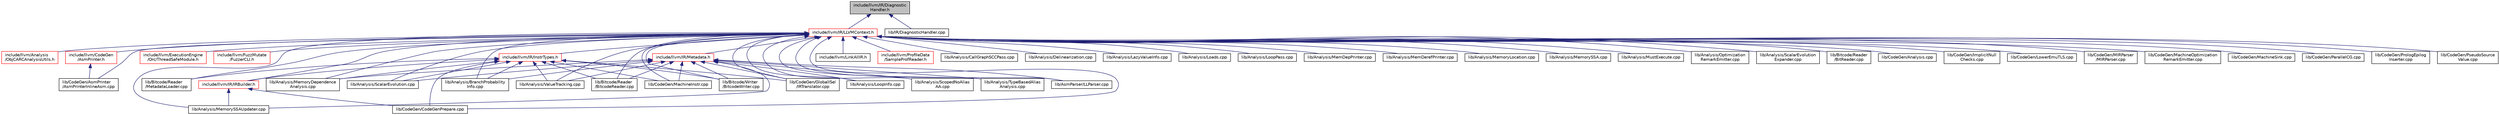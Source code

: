 digraph "include/llvm/IR/DiagnosticHandler.h"
{
 // LATEX_PDF_SIZE
  bgcolor="transparent";
  edge [fontname="Helvetica",fontsize="10",labelfontname="Helvetica",labelfontsize="10"];
  node [fontname="Helvetica",fontsize="10",shape="box"];
  Node1 [label="include/llvm/IR/Diagnostic\lHandler.h",height=0.2,width=0.4,color="black", fillcolor="grey75", style="filled", fontcolor="black",tooltip=" "];
  Node1 -> Node2 [dir="back",color="midnightblue",fontsize="10",style="solid",fontname="Helvetica"];
  Node2 [label="include/llvm/IR/LLVMContext.h",height=0.2,width=0.4,color="red",URL="$LLVMContext_8h.html",tooltip=" "];
  Node2 -> Node3 [dir="back",color="midnightblue",fontsize="10",style="solid",fontname="Helvetica"];
  Node3 [label="include/llvm/Analysis\l/ObjCARCAnalysisUtils.h",height=0.2,width=0.4,color="red",URL="$ObjCARCAnalysisUtils_8h.html",tooltip="This file defines common analysis utilities used by the ObjC ARC Optimizer."];
  Node2 -> Node16 [dir="back",color="midnightblue",fontsize="10",style="solid",fontname="Helvetica"];
  Node16 [label="include/llvm/CodeGen\l/AsmPrinter.h",height=0.2,width=0.4,color="red",URL="$AsmPrinter_8h.html",tooltip=" "];
  Node16 -> Node22 [dir="back",color="midnightblue",fontsize="10",style="solid",fontname="Helvetica"];
  Node22 [label="lib/CodeGen/AsmPrinter\l/AsmPrinterInlineAsm.cpp",height=0.2,width=0.4,color="black",URL="$AsmPrinterInlineAsm_8cpp.html",tooltip=" "];
  Node2 -> Node99 [dir="back",color="midnightblue",fontsize="10",style="solid",fontname="Helvetica"];
  Node99 [label="include/llvm/ExecutionEngine\l/Orc/ThreadSafeModule.h",height=0.2,width=0.4,color="red",URL="$ThreadSafeModule_8h.html",tooltip=" "];
  Node2 -> Node121 [dir="back",color="midnightblue",fontsize="10",style="solid",fontname="Helvetica"];
  Node121 [label="include/llvm/FuzzMutate\l/FuzzerCLI.h",height=0.2,width=0.4,color="red",URL="$FuzzerCLI_8h.html",tooltip=" "];
  Node2 -> Node123 [dir="back",color="midnightblue",fontsize="10",style="solid",fontname="Helvetica"];
  Node123 [label="include/llvm/IR/IRBuilder.h",height=0.2,width=0.4,color="red",URL="$IRBuilder_8h.html",tooltip=" "];
  Node123 -> Node836 [dir="back",color="midnightblue",fontsize="10",style="solid",fontname="Helvetica"];
  Node836 [label="lib/Analysis/MemorySSAUpdater.cpp",height=0.2,width=0.4,color="black",URL="$MemorySSAUpdater_8cpp.html",tooltip=" "];
  Node123 -> Node179 [dir="back",color="midnightblue",fontsize="10",style="solid",fontname="Helvetica"];
  Node179 [label="lib/CodeGen/CodeGenPrepare.cpp",height=0.2,width=0.4,color="black",URL="$CodeGenPrepare_8cpp.html",tooltip=" "];
  Node2 -> Node917 [dir="back",color="midnightblue",fontsize="10",style="solid",fontname="Helvetica"];
  Node917 [label="include/llvm/IR/InstrTypes.h",height=0.2,width=0.4,color="red",URL="$InstrTypes_8h.html",tooltip=" "];
  Node917 -> Node123 [dir="back",color="midnightblue",fontsize="10",style="solid",fontname="Helvetica"];
  Node917 -> Node1124 [dir="back",color="midnightblue",fontsize="10",style="solid",fontname="Helvetica"];
  Node1124 [label="lib/Analysis/BranchProbability\lInfo.cpp",height=0.2,width=0.4,color="black",URL="$BranchProbabilityInfo_8cpp.html",tooltip=" "];
  Node917 -> Node178 [dir="back",color="midnightblue",fontsize="10",style="solid",fontname="Helvetica"];
  Node178 [label="lib/Analysis/MemoryDependence\lAnalysis.cpp",height=0.2,width=0.4,color="black",URL="$MemoryDependenceAnalysis_8cpp.html",tooltip=" "];
  Node917 -> Node996 [dir="back",color="midnightblue",fontsize="10",style="solid",fontname="Helvetica"];
  Node996 [label="lib/Analysis/ScalarEvolution.cpp",height=0.2,width=0.4,color="black",URL="$ScalarEvolution_8cpp.html",tooltip=" "];
  Node917 -> Node1232 [dir="back",color="midnightblue",fontsize="10",style="solid",fontname="Helvetica"];
  Node1232 [label="lib/Analysis/ValueTracking.cpp",height=0.2,width=0.4,color="black",URL="$ValueTracking_8cpp.html",tooltip=" "];
  Node917 -> Node1577 [dir="back",color="midnightblue",fontsize="10",style="solid",fontname="Helvetica"];
  Node1577 [label="lib/Bitcode/Reader\l/BitcodeReader.cpp",height=0.2,width=0.4,color="black",URL="$BitcodeReader_8cpp.html",tooltip=" "];
  Node917 -> Node1632 [dir="back",color="midnightblue",fontsize="10",style="solid",fontname="Helvetica"];
  Node1632 [label="lib/Bitcode/Reader\l/MetadataLoader.cpp",height=0.2,width=0.4,color="black",URL="$MetadataLoader_8cpp.html",tooltip=" "];
  Node917 -> Node1578 [dir="back",color="midnightblue",fontsize="10",style="solid",fontname="Helvetica"];
  Node1578 [label="lib/Bitcode/Writer\l/BitcodeWriter.cpp",height=0.2,width=0.4,color="black",URL="$BitcodeWriter_8cpp.html",tooltip=" "];
  Node917 -> Node179 [dir="back",color="midnightblue",fontsize="10",style="solid",fontname="Helvetica"];
  Node917 -> Node349 [dir="back",color="midnightblue",fontsize="10",style="solid",fontname="Helvetica"];
  Node349 [label="lib/CodeGen/GlobalISel\l/IRTranslator.cpp",height=0.2,width=0.4,color="black",URL="$IRTranslator_8cpp.html",tooltip="This file implements the IRTranslator class."];
  Node917 -> Node1058 [dir="back",color="midnightblue",fontsize="10",style="solid",fontname="Helvetica"];
  Node1058 [label="lib/CodeGen/MachineInstr.cpp",height=0.2,width=0.4,color="black",URL="$MachineInstr_8cpp.html",tooltip=" "];
  Node2 -> Node1679 [dir="back",color="midnightblue",fontsize="10",style="solid",fontname="Helvetica"];
  Node1679 [label="include/llvm/IR/Metadata.h",height=0.2,width=0.4,color="red",URL="$Metadata_8h.html",tooltip="This file contains the declarations for metadata subclasses."];
  Node1679 -> Node1124 [dir="back",color="midnightblue",fontsize="10",style="solid",fontname="Helvetica"];
  Node1679 -> Node169 [dir="back",color="midnightblue",fontsize="10",style="solid",fontname="Helvetica"];
  Node169 [label="lib/Analysis/LoopInfo.cpp",height=0.2,width=0.4,color="black",URL="$LoopInfo_8cpp.html",tooltip=" "];
  Node1679 -> Node178 [dir="back",color="midnightblue",fontsize="10",style="solid",fontname="Helvetica"];
  Node1679 -> Node836 [dir="back",color="midnightblue",fontsize="10",style="solid",fontname="Helvetica"];
  Node1679 -> Node996 [dir="back",color="midnightblue",fontsize="10",style="solid",fontname="Helvetica"];
  Node1679 -> Node1025 [dir="back",color="midnightblue",fontsize="10",style="solid",fontname="Helvetica"];
  Node1025 [label="lib/Analysis/ScopedNoAlias\lAA.cpp",height=0.2,width=0.4,color="black",URL="$ScopedNoAliasAA_8cpp.html",tooltip=" "];
  Node1679 -> Node1028 [dir="back",color="midnightblue",fontsize="10",style="solid",fontname="Helvetica"];
  Node1028 [label="lib/Analysis/TypeBasedAlias\lAnalysis.cpp",height=0.2,width=0.4,color="black",URL="$TypeBasedAliasAnalysis_8cpp.html",tooltip=" "];
  Node1679 -> Node1232 [dir="back",color="midnightblue",fontsize="10",style="solid",fontname="Helvetica"];
  Node1679 -> Node1656 [dir="back",color="midnightblue",fontsize="10",style="solid",fontname="Helvetica"];
  Node1656 [label="lib/AsmParser/LLParser.cpp",height=0.2,width=0.4,color="black",URL="$LLParser_8cpp.html",tooltip=" "];
  Node1679 -> Node1577 [dir="back",color="midnightblue",fontsize="10",style="solid",fontname="Helvetica"];
  Node1679 -> Node1578 [dir="back",color="midnightblue",fontsize="10",style="solid",fontname="Helvetica"];
  Node1679 -> Node349 [dir="back",color="midnightblue",fontsize="10",style="solid",fontname="Helvetica"];
  Node1679 -> Node1058 [dir="back",color="midnightblue",fontsize="10",style="solid",fontname="Helvetica"];
  Node2 -> Node1652 [dir="back",color="midnightblue",fontsize="10",style="solid",fontname="Helvetica"];
  Node1652 [label="include/llvm/LinkAllIR.h",height=0.2,width=0.4,color="black",URL="$LinkAllIR_8h.html",tooltip=" "];
  Node2 -> Node1871 [dir="back",color="midnightblue",fontsize="10",style="solid",fontname="Helvetica"];
  Node1871 [label="include/llvm/ProfileData\l/SampleProfReader.h",height=0.2,width=0.4,color="red",URL="$SampleProfReader_8h.html",tooltip=" "];
  Node2 -> Node1124 [dir="back",color="midnightblue",fontsize="10",style="solid",fontname="Helvetica"];
  Node2 -> Node978 [dir="back",color="midnightblue",fontsize="10",style="solid",fontname="Helvetica"];
  Node978 [label="lib/Analysis/CallGraphSCCPass.cpp",height=0.2,width=0.4,color="black",URL="$CallGraphSCCPass_8cpp.html",tooltip=" "];
  Node2 -> Node994 [dir="back",color="midnightblue",fontsize="10",style="solid",fontname="Helvetica"];
  Node994 [label="lib/Analysis/Delinearization.cpp",height=0.2,width=0.4,color="black",URL="$Delinearization_8cpp.html",tooltip=" "];
  Node2 -> Node1276 [dir="back",color="midnightblue",fontsize="10",style="solid",fontname="Helvetica"];
  Node1276 [label="lib/Analysis/LazyValueInfo.cpp",height=0.2,width=0.4,color="black",URL="$LazyValueInfo_8cpp.html",tooltip=" "];
  Node2 -> Node1313 [dir="back",color="midnightblue",fontsize="10",style="solid",fontname="Helvetica"];
  Node1313 [label="lib/Analysis/Loads.cpp",height=0.2,width=0.4,color="black",URL="$Loads_8cpp.html",tooltip=" "];
  Node2 -> Node169 [dir="back",color="midnightblue",fontsize="10",style="solid",fontname="Helvetica"];
  Node2 -> Node950 [dir="back",color="midnightblue",fontsize="10",style="solid",fontname="Helvetica"];
  Node950 [label="lib/Analysis/LoopPass.cpp",height=0.2,width=0.4,color="black",URL="$LoopPass_8cpp.html",tooltip=" "];
  Node2 -> Node1288 [dir="back",color="midnightblue",fontsize="10",style="solid",fontname="Helvetica"];
  Node1288 [label="lib/Analysis/MemDepPrinter.cpp",height=0.2,width=0.4,color="black",URL="$MemDepPrinter_8cpp.html",tooltip=" "];
  Node2 -> Node1314 [dir="back",color="midnightblue",fontsize="10",style="solid",fontname="Helvetica"];
  Node1314 [label="lib/Analysis/MemDerefPrinter.cpp",height=0.2,width=0.4,color="black",URL="$MemDerefPrinter_8cpp.html",tooltip=" "];
  Node2 -> Node178 [dir="back",color="midnightblue",fontsize="10",style="solid",fontname="Helvetica"];
  Node2 -> Node1554 [dir="back",color="midnightblue",fontsize="10",style="solid",fontname="Helvetica"];
  Node1554 [label="lib/Analysis/MemoryLocation.cpp",height=0.2,width=0.4,color="black",URL="$MemoryLocation_8cpp.html",tooltip=" "];
  Node2 -> Node1240 [dir="back",color="midnightblue",fontsize="10",style="solid",fontname="Helvetica"];
  Node1240 [label="lib/Analysis/MemorySSA.cpp",height=0.2,width=0.4,color="black",URL="$MemorySSA_8cpp.html",tooltip=" "];
  Node2 -> Node836 [dir="back",color="midnightblue",fontsize="10",style="solid",fontname="Helvetica"];
  Node2 -> Node1152 [dir="back",color="midnightblue",fontsize="10",style="solid",fontname="Helvetica"];
  Node1152 [label="lib/Analysis/MustExecute.cpp",height=0.2,width=0.4,color="black",URL="$MustExecute_8cpp.html",tooltip=" "];
  Node2 -> Node1120 [dir="back",color="midnightblue",fontsize="10",style="solid",fontname="Helvetica"];
  Node1120 [label="lib/Analysis/Optimization\lRemarkEmitter.cpp",height=0.2,width=0.4,color="black",URL="$OptimizationRemarkEmitter_8cpp.html",tooltip=" "];
  Node2 -> Node996 [dir="back",color="midnightblue",fontsize="10",style="solid",fontname="Helvetica"];
  Node2 -> Node195 [dir="back",color="midnightblue",fontsize="10",style="solid",fontname="Helvetica"];
  Node195 [label="lib/Analysis/ScalarEvolution\lExpander.cpp",height=0.2,width=0.4,color="black",URL="$ScalarEvolutionExpander_8cpp.html",tooltip=" "];
  Node2 -> Node1025 [dir="back",color="midnightblue",fontsize="10",style="solid",fontname="Helvetica"];
  Node2 -> Node1028 [dir="back",color="midnightblue",fontsize="10",style="solid",fontname="Helvetica"];
  Node2 -> Node1232 [dir="back",color="midnightblue",fontsize="10",style="solid",fontname="Helvetica"];
  Node2 -> Node1656 [dir="back",color="midnightblue",fontsize="10",style="solid",fontname="Helvetica"];
  Node2 -> Node1746 [dir="back",color="midnightblue",fontsize="10",style="solid",fontname="Helvetica"];
  Node1746 [label="lib/Bitcode/Reader\l/BitReader.cpp",height=0.2,width=0.4,color="black",URL="$BitReader_8cpp.html",tooltip=" "];
  Node2 -> Node1577 [dir="back",color="midnightblue",fontsize="10",style="solid",fontname="Helvetica"];
  Node2 -> Node1632 [dir="back",color="midnightblue",fontsize="10",style="solid",fontname="Helvetica"];
  Node2 -> Node1578 [dir="back",color="midnightblue",fontsize="10",style="solid",fontname="Helvetica"];
  Node2 -> Node353 [dir="back",color="midnightblue",fontsize="10",style="solid",fontname="Helvetica"];
  Node353 [label="lib/CodeGen/Analysis.cpp",height=0.2,width=0.4,color="black",URL="$CodeGen_2Analysis_8cpp.html",tooltip=" "];
  Node2 -> Node22 [dir="back",color="midnightblue",fontsize="10",style="solid",fontname="Helvetica"];
  Node2 -> Node179 [dir="back",color="midnightblue",fontsize="10",style="solid",fontname="Helvetica"];
  Node2 -> Node349 [dir="back",color="midnightblue",fontsize="10",style="solid",fontname="Helvetica"];
  Node2 -> Node1052 [dir="back",color="midnightblue",fontsize="10",style="solid",fontname="Helvetica"];
  Node1052 [label="lib/CodeGen/ImplicitNull\lChecks.cpp",height=0.2,width=0.4,color="black",URL="$ImplicitNullChecks_8cpp.html",tooltip=" "];
  Node2 -> Node367 [dir="back",color="midnightblue",fontsize="10",style="solid",fontname="Helvetica"];
  Node367 [label="lib/CodeGen/LowerEmuTLS.cpp",height=0.2,width=0.4,color="black",URL="$LowerEmuTLS_8cpp.html",tooltip=" "];
  Node2 -> Node1431 [dir="back",color="midnightblue",fontsize="10",style="solid",fontname="Helvetica"];
  Node1431 [label="lib/CodeGen/MIRParser\l/MIRParser.cpp",height=0.2,width=0.4,color="black",URL="$MIRParser_8cpp.html",tooltip=" "];
  Node2 -> Node1058 [dir="back",color="midnightblue",fontsize="10",style="solid",fontname="Helvetica"];
  Node2 -> Node1168 [dir="back",color="midnightblue",fontsize="10",style="solid",fontname="Helvetica"];
  Node1168 [label="lib/CodeGen/MachineOptimization\lRemarkEmitter.cpp",height=0.2,width=0.4,color="black",URL="$MachineOptimizationRemarkEmitter_8cpp.html",tooltip="===- MachineOptimizationRemarkEmitter.cpp - Opt Diagnostic -*- C++ -*—===//"];
  Node2 -> Node1184 [dir="back",color="midnightblue",fontsize="10",style="solid",fontname="Helvetica"];
  Node1184 [label="lib/CodeGen/MachineSink.cpp",height=0.2,width=0.4,color="black",URL="$MachineSink_8cpp.html",tooltip=" "];
  Node2 -> Node1748 [dir="back",color="midnightblue",fontsize="10",style="solid",fontname="Helvetica"];
  Node1748 [label="lib/CodeGen/ParallelCG.cpp",height=0.2,width=0.4,color="black",URL="$ParallelCG_8cpp.html",tooltip=" "];
  Node2 -> Node1065 [dir="back",color="midnightblue",fontsize="10",style="solid",fontname="Helvetica"];
  Node1065 [label="lib/CodeGen/PrologEpilog\lInserter.cpp",height=0.2,width=0.4,color="black",URL="$PrologEpilogInserter_8cpp.html",tooltip=" "];
  Node2 -> Node1188 [dir="back",color="midnightblue",fontsize="10",style="solid",fontname="Helvetica"];
  Node1188 [label="lib/CodeGen/PseudoSource\lValue.cpp",height=0.2,width=0.4,color="black",URL="$PseudoSourceValue_8cpp.html",tooltip=" "];
  Node1 -> Node1957 [dir="back",color="midnightblue",fontsize="10",style="solid",fontname="Helvetica"];
  Node1957 [label="lib/IR/DiagnosticHandler.cpp",height=0.2,width=0.4,color="black",URL="$DiagnosticHandler_8cpp.html",tooltip=" "];
}

